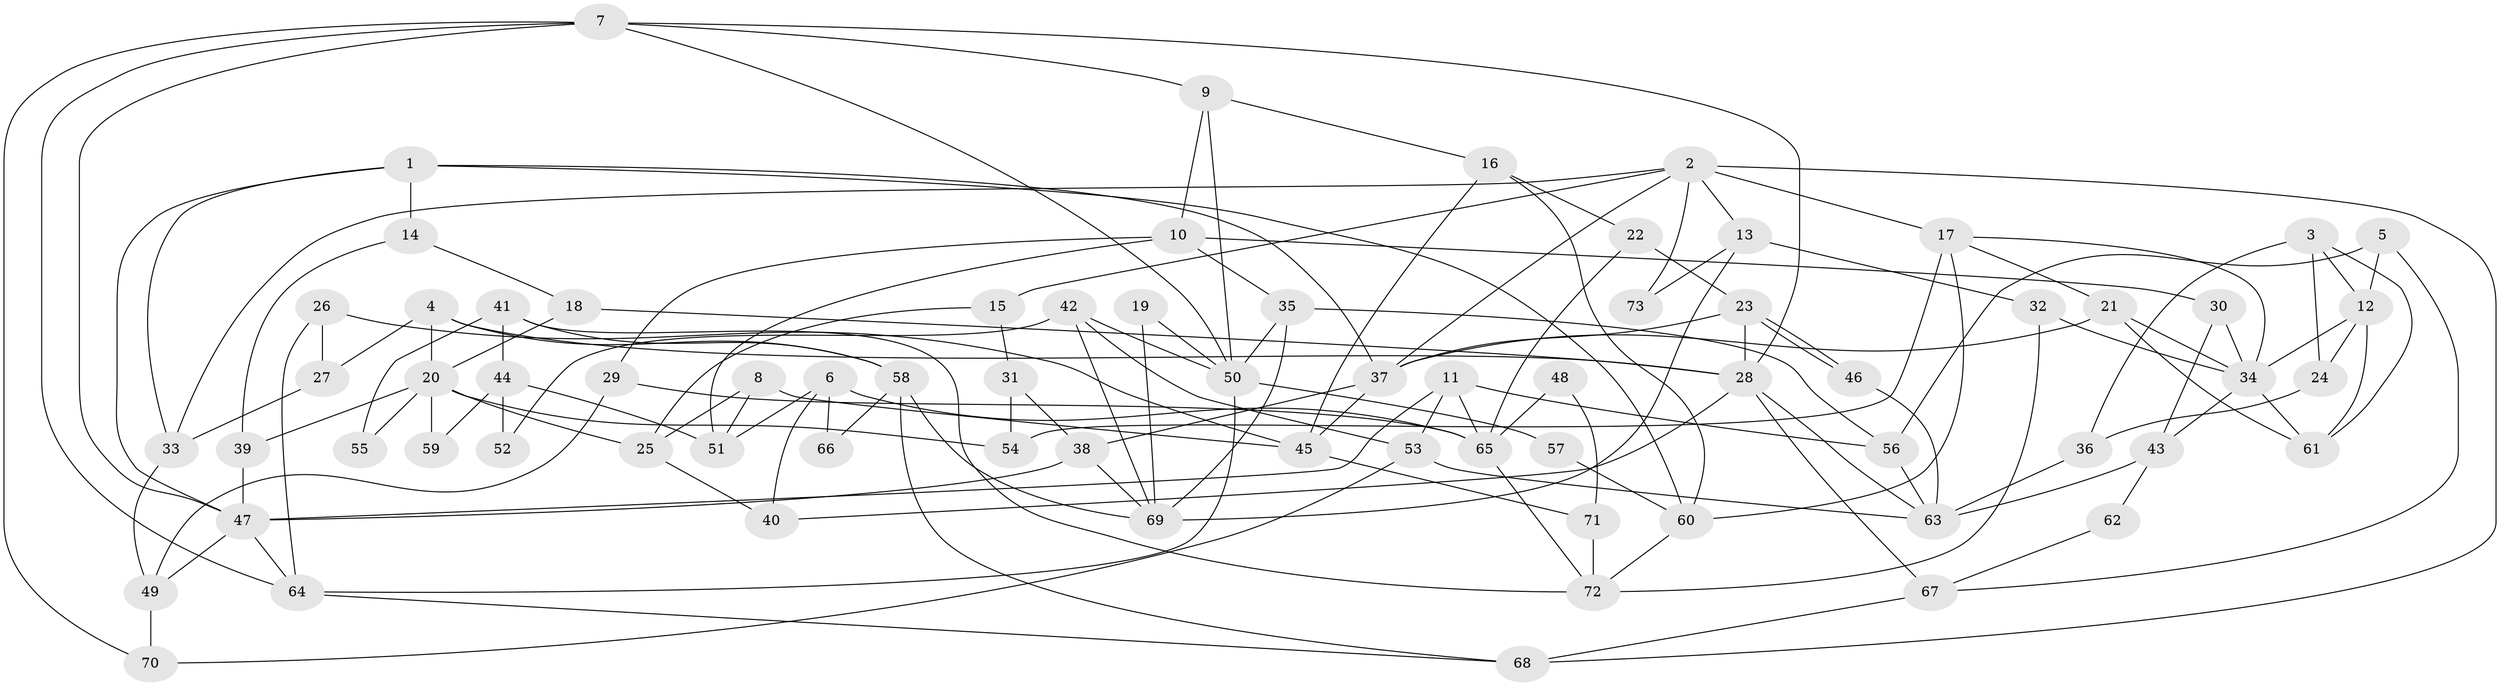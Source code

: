 // coarse degree distribution, {2: 0.06666666666666667, 4: 0.16666666666666666, 7: 0.16666666666666666, 5: 0.23333333333333334, 6: 0.13333333333333333, 8: 0.1, 9: 0.03333333333333333, 3: 0.1}
// Generated by graph-tools (version 1.1) at 2025/37/03/04/25 23:37:07]
// undirected, 73 vertices, 146 edges
graph export_dot {
  node [color=gray90,style=filled];
  1;
  2;
  3;
  4;
  5;
  6;
  7;
  8;
  9;
  10;
  11;
  12;
  13;
  14;
  15;
  16;
  17;
  18;
  19;
  20;
  21;
  22;
  23;
  24;
  25;
  26;
  27;
  28;
  29;
  30;
  31;
  32;
  33;
  34;
  35;
  36;
  37;
  38;
  39;
  40;
  41;
  42;
  43;
  44;
  45;
  46;
  47;
  48;
  49;
  50;
  51;
  52;
  53;
  54;
  55;
  56;
  57;
  58;
  59;
  60;
  61;
  62;
  63;
  64;
  65;
  66;
  67;
  68;
  69;
  70;
  71;
  72;
  73;
  1 -- 14;
  1 -- 37;
  1 -- 33;
  1 -- 47;
  1 -- 60;
  2 -- 13;
  2 -- 33;
  2 -- 15;
  2 -- 17;
  2 -- 37;
  2 -- 68;
  2 -- 73;
  3 -- 36;
  3 -- 61;
  3 -- 12;
  3 -- 24;
  4 -- 58;
  4 -- 28;
  4 -- 20;
  4 -- 27;
  5 -- 56;
  5 -- 12;
  5 -- 67;
  6 -- 65;
  6 -- 40;
  6 -- 51;
  6 -- 66;
  7 -- 47;
  7 -- 50;
  7 -- 9;
  7 -- 28;
  7 -- 64;
  7 -- 70;
  8 -- 51;
  8 -- 45;
  8 -- 25;
  9 -- 16;
  9 -- 10;
  9 -- 50;
  10 -- 35;
  10 -- 29;
  10 -- 30;
  10 -- 51;
  11 -- 53;
  11 -- 47;
  11 -- 56;
  11 -- 65;
  12 -- 61;
  12 -- 24;
  12 -- 34;
  13 -- 69;
  13 -- 32;
  13 -- 73;
  14 -- 39;
  14 -- 18;
  15 -- 25;
  15 -- 31;
  16 -- 60;
  16 -- 22;
  16 -- 45;
  17 -- 34;
  17 -- 21;
  17 -- 54;
  17 -- 60;
  18 -- 28;
  18 -- 20;
  19 -- 50;
  19 -- 69;
  20 -- 54;
  20 -- 25;
  20 -- 39;
  20 -- 55;
  20 -- 59;
  21 -- 34;
  21 -- 37;
  21 -- 61;
  22 -- 23;
  22 -- 65;
  23 -- 37;
  23 -- 46;
  23 -- 46;
  23 -- 28;
  24 -- 36;
  25 -- 40;
  26 -- 45;
  26 -- 64;
  26 -- 27;
  27 -- 33;
  28 -- 40;
  28 -- 63;
  28 -- 67;
  29 -- 49;
  29 -- 65;
  30 -- 34;
  30 -- 43;
  31 -- 38;
  31 -- 54;
  32 -- 34;
  32 -- 72;
  33 -- 49;
  34 -- 43;
  34 -- 61;
  35 -- 50;
  35 -- 56;
  35 -- 69;
  36 -- 63;
  37 -- 38;
  37 -- 45;
  38 -- 47;
  38 -- 69;
  39 -- 47;
  41 -- 58;
  41 -- 72;
  41 -- 44;
  41 -- 55;
  42 -- 69;
  42 -- 50;
  42 -- 52;
  42 -- 53;
  43 -- 63;
  43 -- 62;
  44 -- 51;
  44 -- 52;
  44 -- 59;
  45 -- 71;
  46 -- 63;
  47 -- 64;
  47 -- 49;
  48 -- 65;
  48 -- 71;
  49 -- 70;
  50 -- 64;
  50 -- 57;
  53 -- 70;
  53 -- 63;
  56 -- 63;
  57 -- 60;
  58 -- 68;
  58 -- 69;
  58 -- 66;
  60 -- 72;
  62 -- 67;
  64 -- 68;
  65 -- 72;
  67 -- 68;
  71 -- 72;
}
